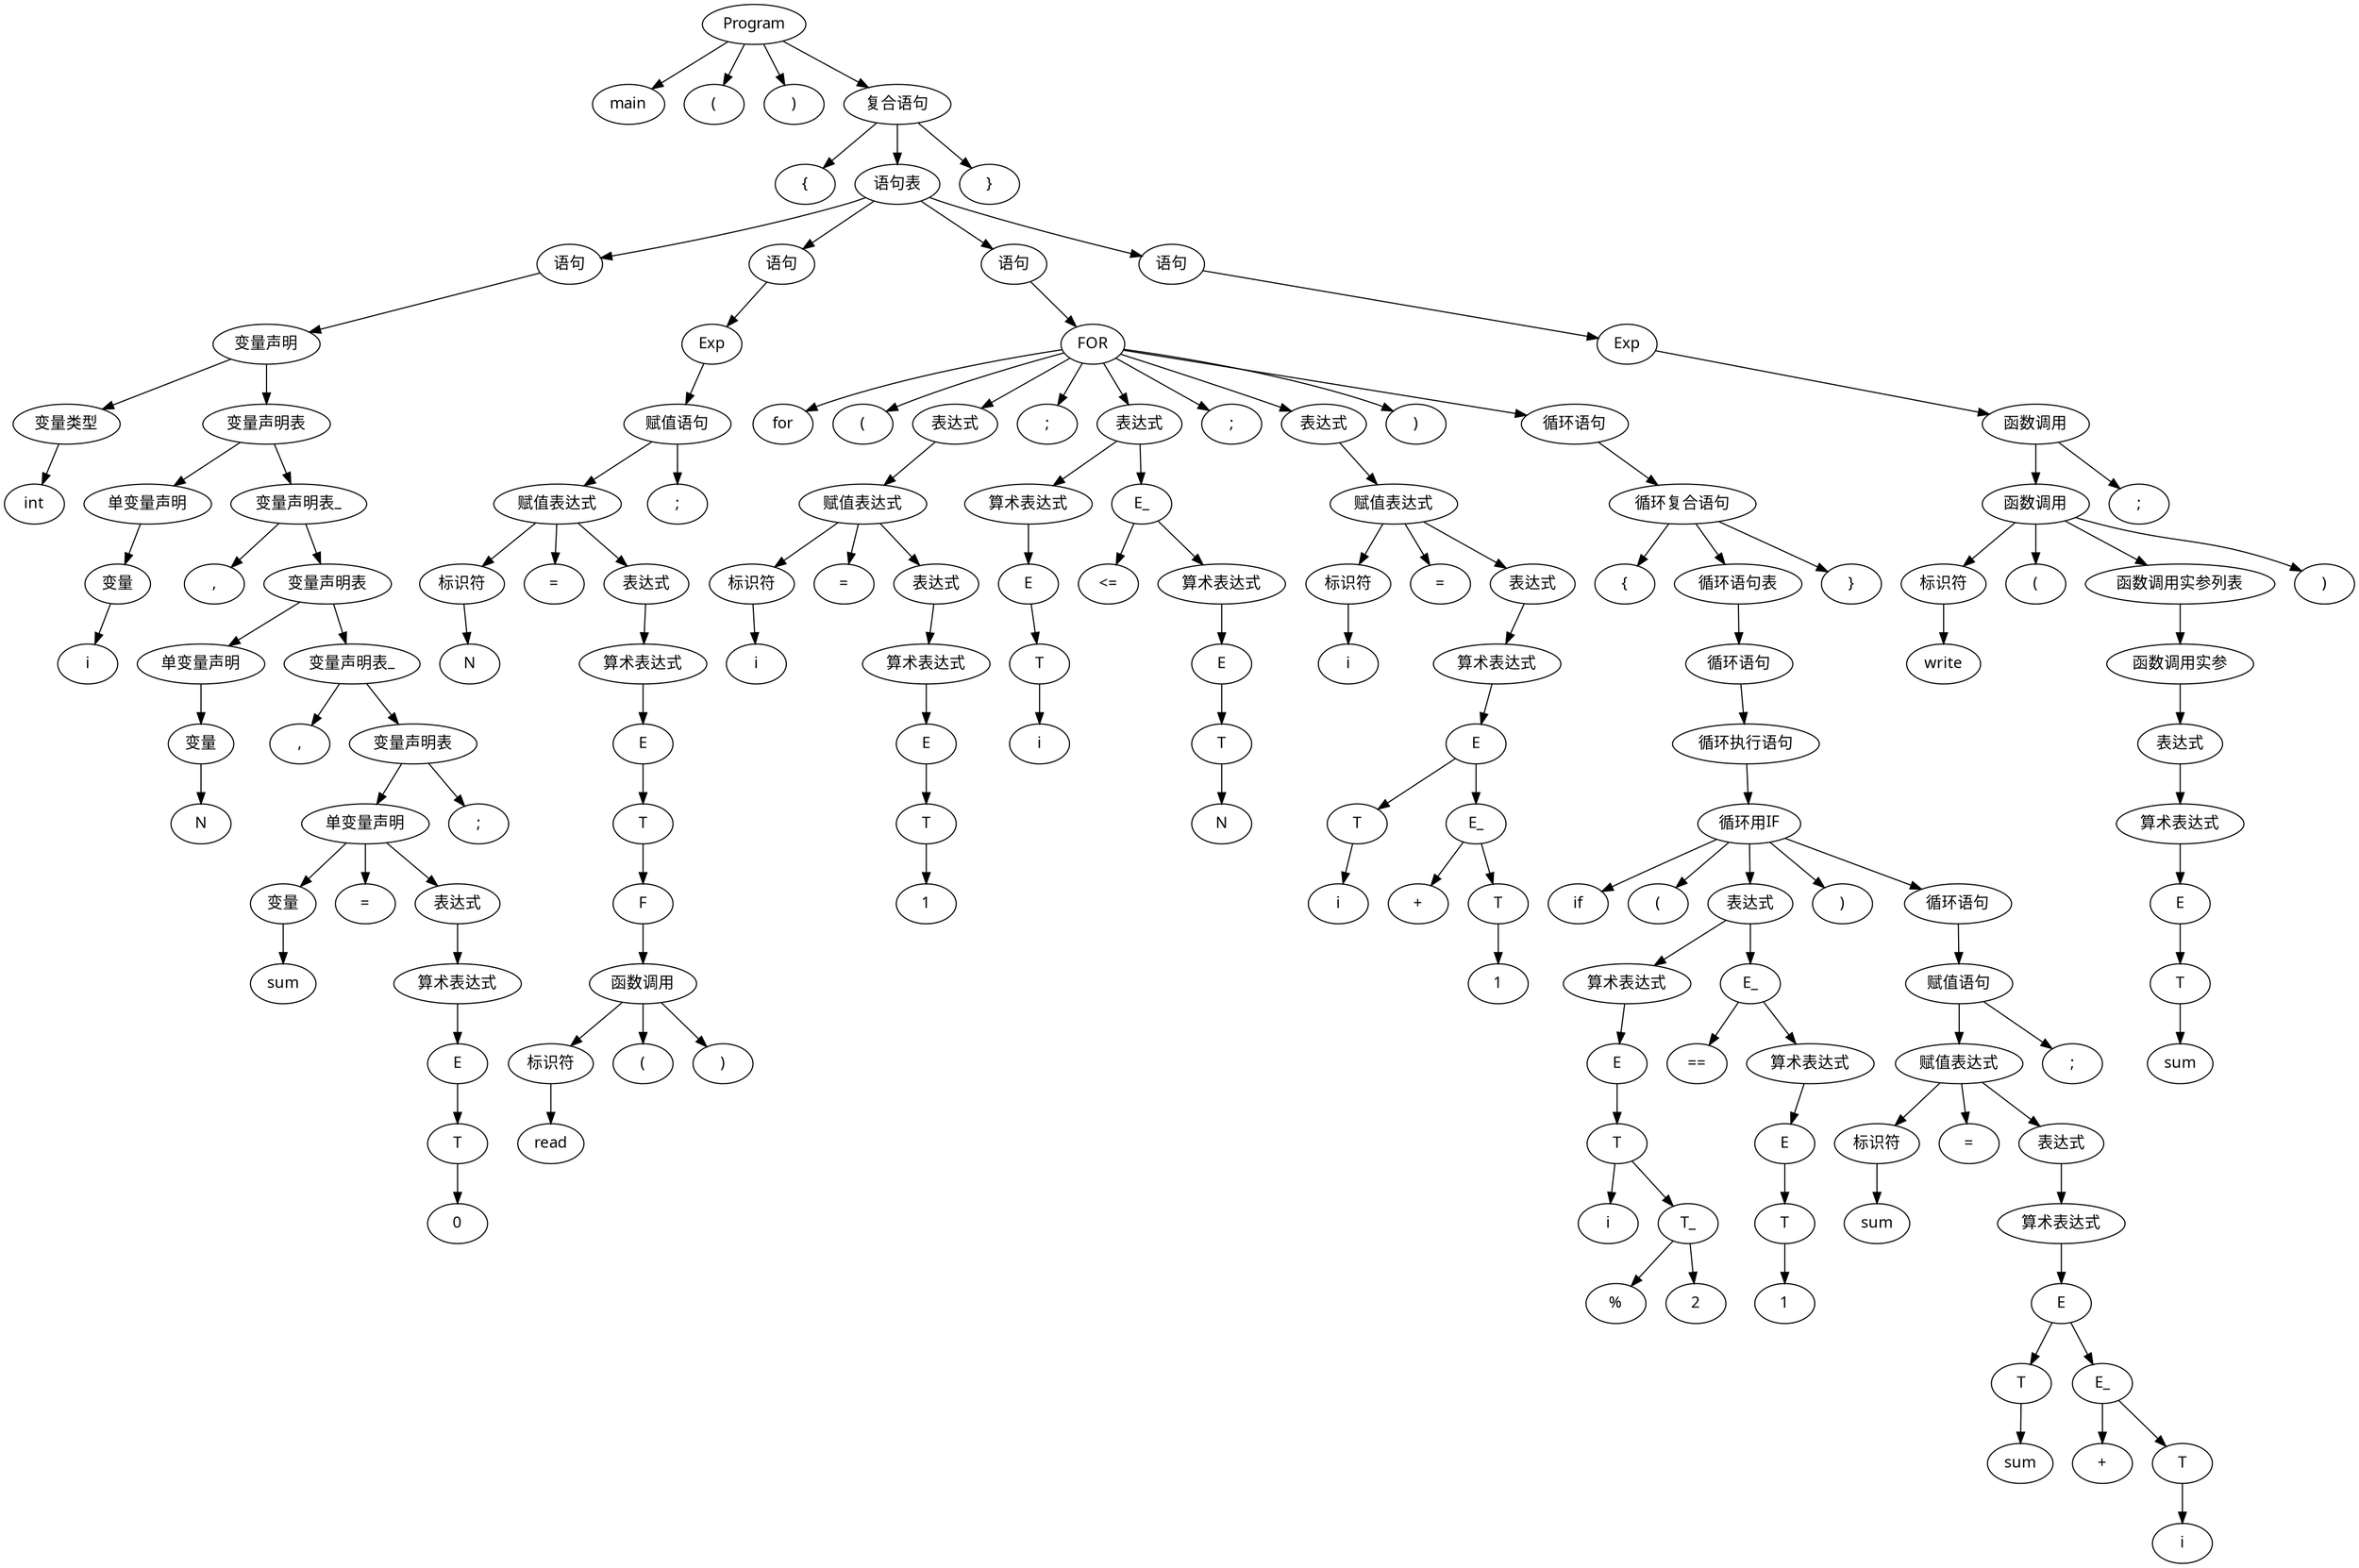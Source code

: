 // test2.2.txt
digraph {
	node [fontname="Microsoft YaHei"]
	1 [label=Program]
	2 [label=main]
	3 [label="("]
	4 [label=")"]
	5 [label="复合语句"]
	6 [label="{"]
	7 [label="语句表"]
	8 [label="语句"]
	9 [label="变量声明"]
	10 [label="变量类型"]
	11 [label=int]
	12 [label="变量声明表"]
	13 [label="单变量声明"]
	14 [label="变量"]
	15 [label=i]
	16 [label="变量声明表_"]
	17 [label=","]
	18 [label="变量声明表"]
	19 [label="单变量声明"]
	20 [label="变量"]
	21 [label=N]
	22 [label="变量声明表_"]
	23 [label=","]
	24 [label="变量声明表"]
	25 [label="单变量声明"]
	26 [label="变量"]
	27 [label=sum]
	28 [label="="]
	29 [label="表达式"]
	30 [label="算术表达式"]
	31 [label=E]
	32 [label=T]
	33 [label=0]
	34 [label=";"]
	35 [label="语句"]
	36 [label=Exp]
	37 [label="赋值语句"]
	38 [label="赋值表达式"]
	39 [label="标识符"]
	40 [label=N]
	41 [label="="]
	42 [label="表达式"]
	43 [label="算术表达式"]
	44 [label=E]
	45 [label=T]
	46 [label=F]
	47 [label="函数调用"]
	48 [label="标识符"]
	49 [label=read]
	50 [label="("]
	51 [label=")"]
	52 [label=";"]
	53 [label="语句"]
	54 [label=FOR]
	55 [label=for]
	56 [label="("]
	57 [label="表达式"]
	58 [label="赋值表达式"]
	59 [label="标识符"]
	60 [label=i]
	61 [label="="]
	62 [label="表达式"]
	63 [label="算术表达式"]
	64 [label=E]
	65 [label=T]
	66 [label=1]
	67 [label=";"]
	68 [label="表达式"]
	69 [label="算术表达式"]
	70 [label=E]
	71 [label=T]
	72 [label=i]
	73 [label=E_]
	74 [label="<="]
	75 [label="算术表达式"]
	76 [label=E]
	77 [label=T]
	78 [label=N]
	79 [label=";"]
	80 [label="表达式"]
	81 [label="赋值表达式"]
	82 [label="标识符"]
	83 [label=i]
	84 [label="="]
	85 [label="表达式"]
	86 [label="算术表达式"]
	87 [label=E]
	88 [label=T]
	89 [label=i]
	90 [label=E_]
	91 [label="+"]
	92 [label=T]
	93 [label=1]
	94 [label=")"]
	95 [label="循环语句"]
	96 [label="循环复合语句"]
	97 [label="{"]
	98 [label="循环语句表"]
	99 [label="循环语句"]
	100 [label="循环执行语句"]
	101 [label="循环用IF"]
	102 [label=if]
	103 [label="("]
	104 [label="表达式"]
	105 [label="算术表达式"]
	106 [label=E]
	107 [label=T]
	108 [label=i]
	109 [label=T_]
	110 [label="%"]
	111 [label=2]
	112 [label=E_]
	113 [label="=="]
	114 [label="算术表达式"]
	115 [label=E]
	116 [label=T]
	117 [label=1]
	118 [label=")"]
	119 [label="循环语句"]
	120 [label="赋值语句"]
	121 [label="赋值表达式"]
	122 [label="标识符"]
	123 [label=sum]
	124 [label="="]
	125 [label="表达式"]
	126 [label="算术表达式"]
	127 [label=E]
	128 [label=T]
	129 [label=sum]
	130 [label=E_]
	131 [label="+"]
	132 [label=T]
	133 [label=i]
	134 [label=";"]
	135 [label="}"]
	136 [label="语句"]
	137 [label=Exp]
	138 [label="函数调用"]
	139 [label="函数调用"]
	140 [label="标识符"]
	141 [label=write]
	142 [label="("]
	143 [label="函数调用实参列表"]
	144 [label="函数调用实参"]
	145 [label="表达式"]
	146 [label="算术表达式"]
	147 [label=E]
	148 [label=T]
	149 [label=sum]
	150 [label=")"]
	151 [label=";"]
	152 [label="}"]
	1 -> 2
	1 -> 3
	1 -> 4
	1 -> 5
	5 -> 6
	5 -> 7
	7 -> 8
	8 -> 9
	9 -> 10
	10 -> 11
	9 -> 12
	12 -> 13
	13 -> 14
	14 -> 15
	12 -> 16
	16 -> 17
	16 -> 18
	18 -> 19
	19 -> 20
	20 -> 21
	18 -> 22
	22 -> 23
	22 -> 24
	24 -> 25
	25 -> 26
	26 -> 27
	25 -> 28
	25 -> 29
	29 -> 30
	30 -> 31
	31 -> 32
	32 -> 33
	24 -> 34
	7 -> 35
	35 -> 36
	36 -> 37
	37 -> 38
	38 -> 39
	39 -> 40
	38 -> 41
	38 -> 42
	42 -> 43
	43 -> 44
	44 -> 45
	45 -> 46
	46 -> 47
	47 -> 48
	48 -> 49
	47 -> 50
	47 -> 51
	37 -> 52
	7 -> 53
	53 -> 54
	54 -> 55
	54 -> 56
	54 -> 57
	57 -> 58
	58 -> 59
	59 -> 60
	58 -> 61
	58 -> 62
	62 -> 63
	63 -> 64
	64 -> 65
	65 -> 66
	54 -> 67
	54 -> 68
	68 -> 69
	69 -> 70
	70 -> 71
	71 -> 72
	68 -> 73
	73 -> 74
	73 -> 75
	75 -> 76
	76 -> 77
	77 -> 78
	54 -> 79
	54 -> 80
	80 -> 81
	81 -> 82
	82 -> 83
	81 -> 84
	81 -> 85
	85 -> 86
	86 -> 87
	87 -> 88
	88 -> 89
	87 -> 90
	90 -> 91
	90 -> 92
	92 -> 93
	54 -> 94
	54 -> 95
	95 -> 96
	96 -> 97
	96 -> 98
	98 -> 99
	99 -> 100
	100 -> 101
	101 -> 102
	101 -> 103
	101 -> 104
	104 -> 105
	105 -> 106
	106 -> 107
	107 -> 108
	107 -> 109
	109 -> 110
	109 -> 111
	104 -> 112
	112 -> 113
	112 -> 114
	114 -> 115
	115 -> 116
	116 -> 117
	101 -> 118
	101 -> 119
	119 -> 120
	120 -> 121
	121 -> 122
	122 -> 123
	121 -> 124
	121 -> 125
	125 -> 126
	126 -> 127
	127 -> 128
	128 -> 129
	127 -> 130
	130 -> 131
	130 -> 132
	132 -> 133
	120 -> 134
	96 -> 135
	7 -> 136
	136 -> 137
	137 -> 138
	138 -> 139
	139 -> 140
	140 -> 141
	139 -> 142
	139 -> 143
	143 -> 144
	144 -> 145
	145 -> 146
	146 -> 147
	147 -> 148
	148 -> 149
	139 -> 150
	138 -> 151
	5 -> 152
}
